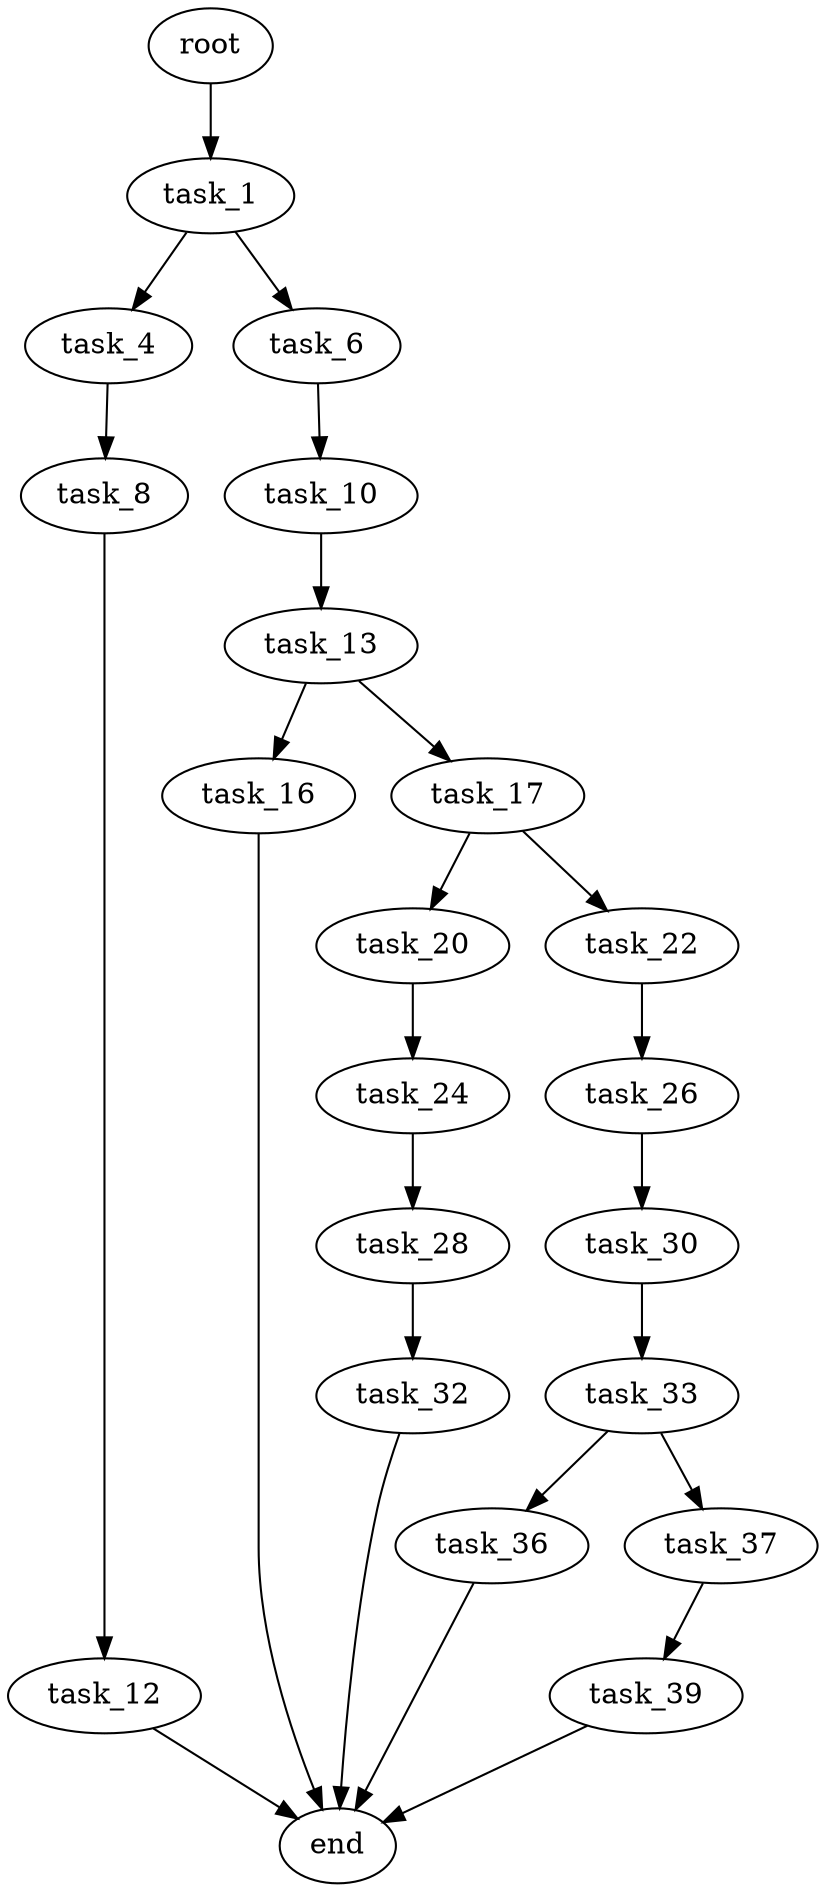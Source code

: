 digraph G {
  root [size="0.000000"];
  task_1 [size="66208739429.000000"];
  task_4 [size="1036767362511.000000"];
  task_6 [size="13857473909.000000"];
  task_8 [size="326758447969.000000"];
  task_10 [size="1074099499144.000000"];
  task_12 [size="474196366179.000000"];
  task_13 [size="483576965812.000000"];
  task_16 [size="368293445632.000000"];
  task_17 [size="2186253105.000000"];
  task_20 [size="5965921496.000000"];
  task_22 [size="8589934592.000000"];
  task_24 [size="26630653879.000000"];
  task_26 [size="9429488559.000000"];
  task_28 [size="570407209656.000000"];
  task_30 [size="19038692228.000000"];
  task_32 [size="1030369764954.000000"];
  task_33 [size="782757789696.000000"];
  task_36 [size="549755813888.000000"];
  task_37 [size="109965106607.000000"];
  task_39 [size="9404985628.000000"];
  end [size="0.000000"];

  root -> task_1 [size="1.000000"];
  task_1 -> task_4 [size="134217728.000000"];
  task_1 -> task_6 [size="134217728.000000"];
  task_4 -> task_8 [size="679477248.000000"];
  task_6 -> task_10 [size="411041792.000000"];
  task_8 -> task_12 [size="209715200.000000"];
  task_10 -> task_13 [size="679477248.000000"];
  task_12 -> end [size="1.000000"];
  task_13 -> task_16 [size="536870912.000000"];
  task_13 -> task_17 [size="536870912.000000"];
  task_16 -> end [size="1.000000"];
  task_17 -> task_20 [size="75497472.000000"];
  task_17 -> task_22 [size="75497472.000000"];
  task_20 -> task_24 [size="134217728.000000"];
  task_22 -> task_26 [size="33554432.000000"];
  task_24 -> task_28 [size="536870912.000000"];
  task_26 -> task_30 [size="536870912.000000"];
  task_28 -> task_32 [size="536870912.000000"];
  task_30 -> task_33 [size="411041792.000000"];
  task_32 -> end [size="1.000000"];
  task_33 -> task_36 [size="679477248.000000"];
  task_33 -> task_37 [size="679477248.000000"];
  task_36 -> end [size="1.000000"];
  task_37 -> task_39 [size="411041792.000000"];
  task_39 -> end [size="1.000000"];
}
